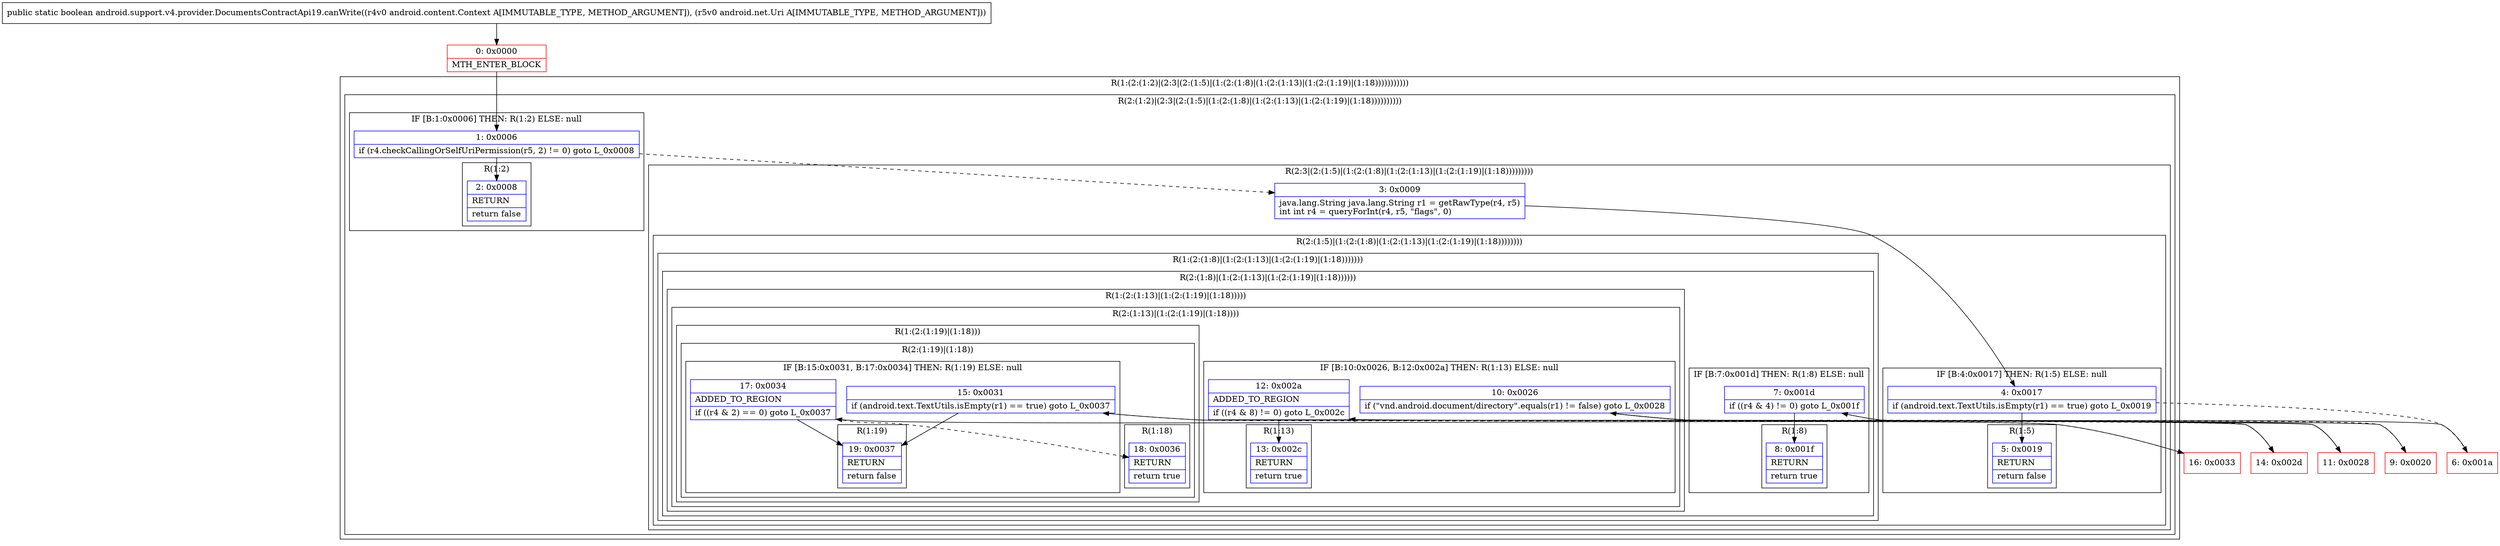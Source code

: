 digraph "CFG forandroid.support.v4.provider.DocumentsContractApi19.canWrite(Landroid\/content\/Context;Landroid\/net\/Uri;)Z" {
subgraph cluster_Region_1567932126 {
label = "R(1:(2:(1:2)|(2:3|(2:(1:5)|(1:(2:(1:8)|(1:(2:(1:13)|(1:(2:(1:19)|(1:18)))))))))))";
node [shape=record,color=blue];
subgraph cluster_Region_493559487 {
label = "R(2:(1:2)|(2:3|(2:(1:5)|(1:(2:(1:8)|(1:(2:(1:13)|(1:(2:(1:19)|(1:18))))))))))";
node [shape=record,color=blue];
subgraph cluster_IfRegion_2014235545 {
label = "IF [B:1:0x0006] THEN: R(1:2) ELSE: null";
node [shape=record,color=blue];
Node_1 [shape=record,label="{1\:\ 0x0006|if (r4.checkCallingOrSelfUriPermission(r5, 2) != 0) goto L_0x0008\l}"];
subgraph cluster_Region_1087253695 {
label = "R(1:2)";
node [shape=record,color=blue];
Node_2 [shape=record,label="{2\:\ 0x0008|RETURN\l|return false\l}"];
}
}
subgraph cluster_Region_11303819 {
label = "R(2:3|(2:(1:5)|(1:(2:(1:8)|(1:(2:(1:13)|(1:(2:(1:19)|(1:18)))))))))";
node [shape=record,color=blue];
Node_3 [shape=record,label="{3\:\ 0x0009|java.lang.String java.lang.String r1 = getRawType(r4, r5)\lint int r4 = queryForInt(r4, r5, \"flags\", 0)\l}"];
subgraph cluster_Region_951384118 {
label = "R(2:(1:5)|(1:(2:(1:8)|(1:(2:(1:13)|(1:(2:(1:19)|(1:18))))))))";
node [shape=record,color=blue];
subgraph cluster_IfRegion_292129240 {
label = "IF [B:4:0x0017] THEN: R(1:5) ELSE: null";
node [shape=record,color=blue];
Node_4 [shape=record,label="{4\:\ 0x0017|if (android.text.TextUtils.isEmpty(r1) == true) goto L_0x0019\l}"];
subgraph cluster_Region_2112849785 {
label = "R(1:5)";
node [shape=record,color=blue];
Node_5 [shape=record,label="{5\:\ 0x0019|RETURN\l|return false\l}"];
}
}
subgraph cluster_Region_1941162334 {
label = "R(1:(2:(1:8)|(1:(2:(1:13)|(1:(2:(1:19)|(1:18)))))))";
node [shape=record,color=blue];
subgraph cluster_Region_1118414915 {
label = "R(2:(1:8)|(1:(2:(1:13)|(1:(2:(1:19)|(1:18))))))";
node [shape=record,color=blue];
subgraph cluster_IfRegion_691933141 {
label = "IF [B:7:0x001d] THEN: R(1:8) ELSE: null";
node [shape=record,color=blue];
Node_7 [shape=record,label="{7\:\ 0x001d|if ((r4 & 4) != 0) goto L_0x001f\l}"];
subgraph cluster_Region_1564712296 {
label = "R(1:8)";
node [shape=record,color=blue];
Node_8 [shape=record,label="{8\:\ 0x001f|RETURN\l|return true\l}"];
}
}
subgraph cluster_Region_1544953334 {
label = "R(1:(2:(1:13)|(1:(2:(1:19)|(1:18)))))";
node [shape=record,color=blue];
subgraph cluster_Region_830658067 {
label = "R(2:(1:13)|(1:(2:(1:19)|(1:18))))";
node [shape=record,color=blue];
subgraph cluster_IfRegion_238079164 {
label = "IF [B:10:0x0026, B:12:0x002a] THEN: R(1:13) ELSE: null";
node [shape=record,color=blue];
Node_10 [shape=record,label="{10\:\ 0x0026|if (\"vnd.android.document\/directory\".equals(r1) != false) goto L_0x0028\l}"];
Node_12 [shape=record,label="{12\:\ 0x002a|ADDED_TO_REGION\l|if ((r4 & 8) != 0) goto L_0x002c\l}"];
subgraph cluster_Region_1046907856 {
label = "R(1:13)";
node [shape=record,color=blue];
Node_13 [shape=record,label="{13\:\ 0x002c|RETURN\l|return true\l}"];
}
}
subgraph cluster_Region_2131753385 {
label = "R(1:(2:(1:19)|(1:18)))";
node [shape=record,color=blue];
subgraph cluster_Region_320516627 {
label = "R(2:(1:19)|(1:18))";
node [shape=record,color=blue];
subgraph cluster_IfRegion_1244480824 {
label = "IF [B:15:0x0031, B:17:0x0034] THEN: R(1:19) ELSE: null";
node [shape=record,color=blue];
Node_15 [shape=record,label="{15\:\ 0x0031|if (android.text.TextUtils.isEmpty(r1) == true) goto L_0x0037\l}"];
Node_17 [shape=record,label="{17\:\ 0x0034|ADDED_TO_REGION\l|if ((r4 & 2) == 0) goto L_0x0037\l}"];
subgraph cluster_Region_873450541 {
label = "R(1:19)";
node [shape=record,color=blue];
Node_19 [shape=record,label="{19\:\ 0x0037|RETURN\l|return false\l}"];
}
}
subgraph cluster_Region_1044248951 {
label = "R(1:18)";
node [shape=record,color=blue];
Node_18 [shape=record,label="{18\:\ 0x0036|RETURN\l|return true\l}"];
}
}
}
}
}
}
}
}
}
}
}
Node_0 [shape=record,color=red,label="{0\:\ 0x0000|MTH_ENTER_BLOCK\l}"];
Node_6 [shape=record,color=red,label="{6\:\ 0x001a}"];
Node_9 [shape=record,color=red,label="{9\:\ 0x0020}"];
Node_11 [shape=record,color=red,label="{11\:\ 0x0028}"];
Node_14 [shape=record,color=red,label="{14\:\ 0x002d}"];
Node_16 [shape=record,color=red,label="{16\:\ 0x0033}"];
MethodNode[shape=record,label="{public static boolean android.support.v4.provider.DocumentsContractApi19.canWrite((r4v0 android.content.Context A[IMMUTABLE_TYPE, METHOD_ARGUMENT]), (r5v0 android.net.Uri A[IMMUTABLE_TYPE, METHOD_ARGUMENT])) }"];
MethodNode -> Node_0;
Node_1 -> Node_2;
Node_1 -> Node_3[style=dashed];
Node_3 -> Node_4;
Node_4 -> Node_5;
Node_4 -> Node_6[style=dashed];
Node_7 -> Node_8;
Node_7 -> Node_9[style=dashed];
Node_10 -> Node_11;
Node_10 -> Node_14[style=dashed];
Node_12 -> Node_13;
Node_12 -> Node_14[style=dashed];
Node_15 -> Node_16[style=dashed];
Node_15 -> Node_19;
Node_17 -> Node_18[style=dashed];
Node_17 -> Node_19;
Node_0 -> Node_1;
Node_6 -> Node_7;
Node_9 -> Node_10;
Node_11 -> Node_12;
Node_14 -> Node_15;
Node_16 -> Node_17;
}

